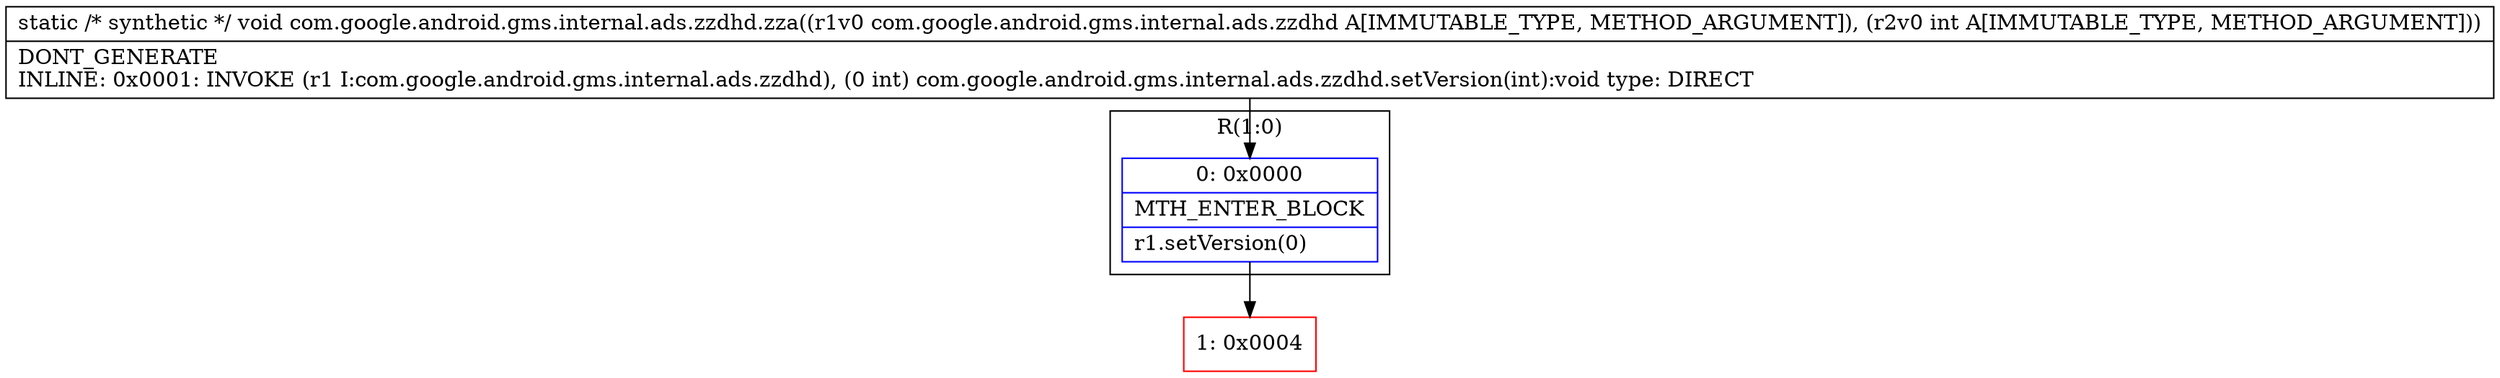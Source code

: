 digraph "CFG forcom.google.android.gms.internal.ads.zzdhd.zza(Lcom\/google\/android\/gms\/internal\/ads\/zzdhd;I)V" {
subgraph cluster_Region_1728147463 {
label = "R(1:0)";
node [shape=record,color=blue];
Node_0 [shape=record,label="{0\:\ 0x0000|MTH_ENTER_BLOCK\l|r1.setVersion(0)\l}"];
}
Node_1 [shape=record,color=red,label="{1\:\ 0x0004}"];
MethodNode[shape=record,label="{static \/* synthetic *\/ void com.google.android.gms.internal.ads.zzdhd.zza((r1v0 com.google.android.gms.internal.ads.zzdhd A[IMMUTABLE_TYPE, METHOD_ARGUMENT]), (r2v0 int A[IMMUTABLE_TYPE, METHOD_ARGUMENT]))  | DONT_GENERATE\lINLINE: 0x0001: INVOKE  (r1 I:com.google.android.gms.internal.ads.zzdhd), (0 int) com.google.android.gms.internal.ads.zzdhd.setVersion(int):void type: DIRECT\l}"];
MethodNode -> Node_0;
Node_0 -> Node_1;
}

